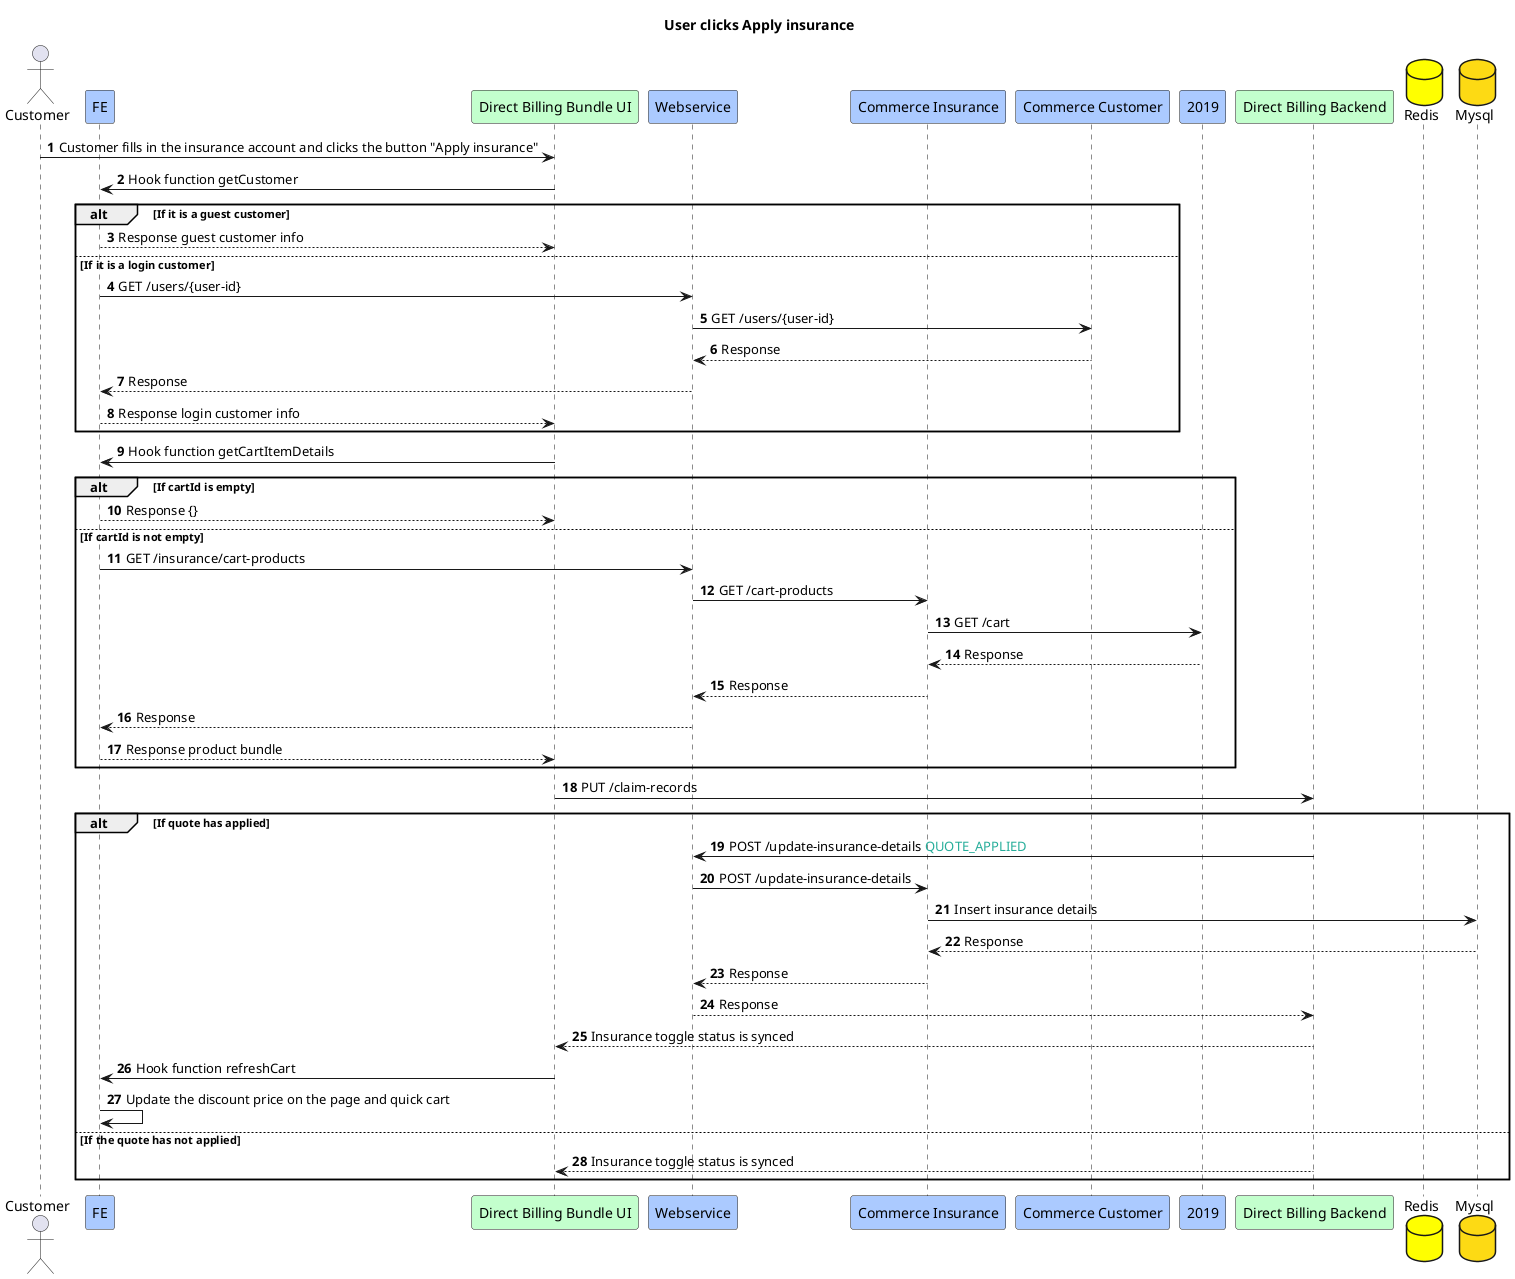 @startuml
title User clicks Apply insurance
actor Customer
participant FE #abcaff
participant "Direct Billing Bundle UI" #c3ffcd
participant "Webservice" #abcaff
participant "Commerce Insurance" #abcaff
participant "Commerce Customer" #abcaff
participant "2019" #abcaff
participant "Direct Billing Backend" #c3ffcd
database "Redis" #yellow
database "Mysql" #fdda14

autonumber
Customer -> "Direct Billing Bundle UI":Customer fills in the insurance account and clicks the button "Apply insurance"
"Direct Billing Bundle UI" -> FE:Hook function getCustomer

alt If it is a guest customer
    FE --> "Direct Billing Bundle UI":Response guest customer info
else If it is a login customer
    FE -> "Webservice":GET /users/{user-id}
    "Webservice" -> "Commerce Customer":GET /users/{user-id}
    "Commerce Customer" --> "Webservice":Response
    "Webservice" --> FE:Response
    FE --> "Direct Billing Bundle UI":Response login customer info
end

"Direct Billing Bundle UI" -> FE:Hook function getCartItemDetails
alt If cartId is empty
    FE --> "Direct Billing Bundle UI":Response {}
else If cartId is not empty
    FE -> "Webservice":GET /insurance/cart-products
    "Webservice" -> "Commerce Insurance":GET /cart-products
    "Commerce Insurance" -> 2019:GET /cart
    2019 --> "Commerce Insurance":Response
    "Commerce Insurance" --> "Webservice":Response
    "Webservice" --> FE:Response
    FE --> "Direct Billing Bundle UI":Response product bundle
end

"Direct Billing Bundle UI" -> "Direct Billing Backend": PUT /claim-records

alt If quote has applied
    "Direct Billing Backend" -> "Webservice":POST /update-insurance-details <font color=#27ad9a>QUOTE_APPLIED
    "Webservice" -> "Commerce Insurance":POST /update-insurance-details
    "Commerce Insurance" -> "Mysql":Insert insurance details
    "Mysql" --> "Commerce Insurance":Response
    "Commerce Insurance" --> "Webservice":Response
    "Webservice" --> "Direct Billing Backend":Response
    "Direct Billing Backend" --> "Direct Billing Bundle UI":Insurance toggle status is synced
    "Direct Billing Bundle UI" -> FE:Hook function refreshCart
    FE -> FE:Update the discount price on the page and quick cart
else If the quote has not applied
    "Direct Billing Backend" --> "Direct Billing Bundle UI":Insurance toggle status is synced
end
@enduml

